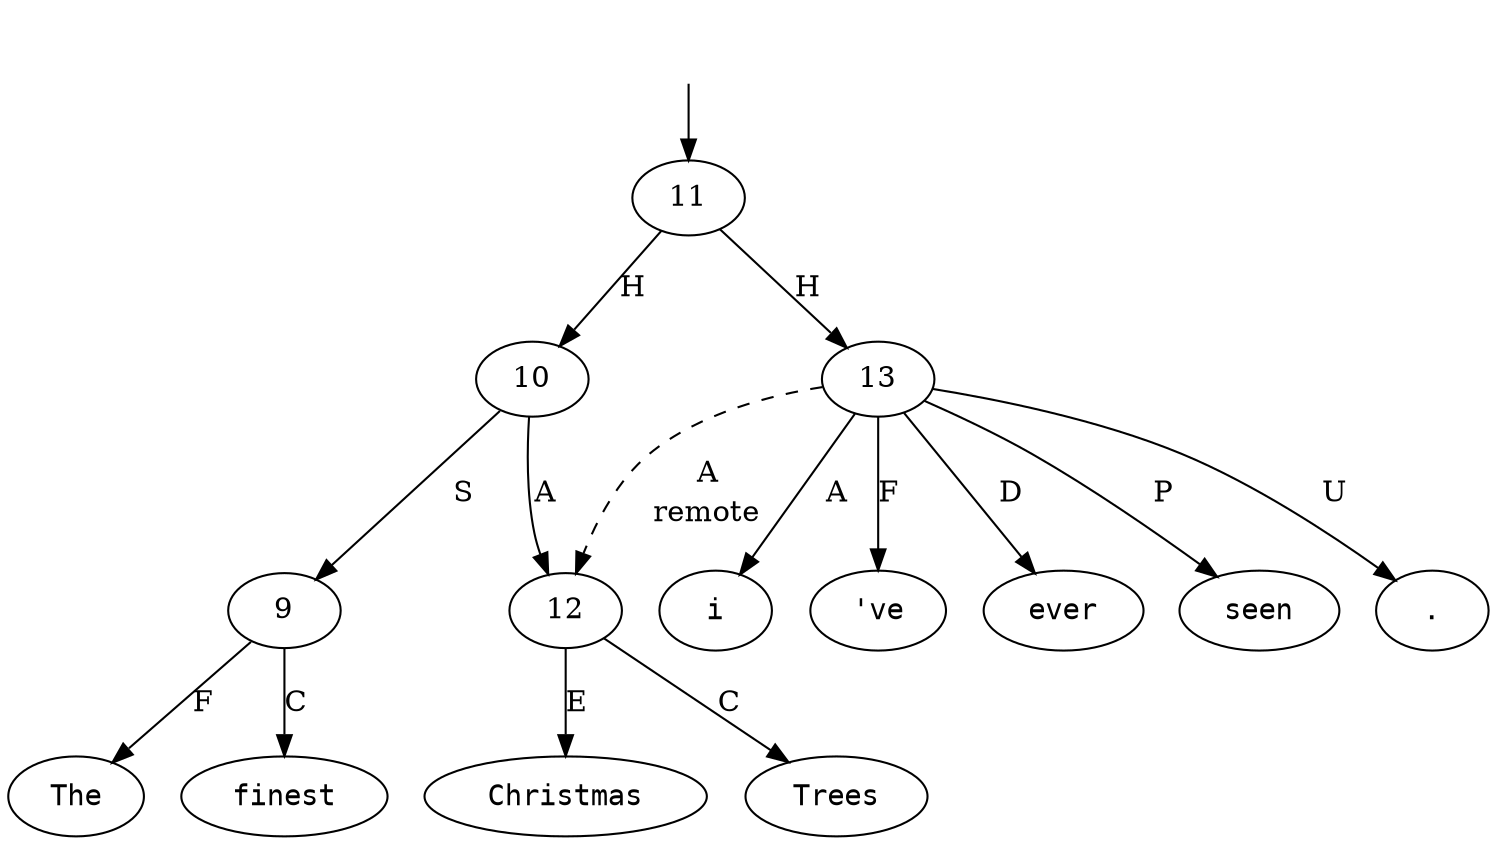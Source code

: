 digraph "192713-0001" {
  top [ style=invis ];
  top -> 11;
  0 [ shape=oval, label=<<table align="center" border="0" cellspacing="0"><tr><td colspan="2"><font face="Courier">The</font></td></tr></table>> ];
  1 [ shape=oval, label=<<table align="center" border="0" cellspacing="0"><tr><td colspan="2"><font face="Courier">finest</font></td></tr></table>> ];
  2 [ shape=oval, label=<<table align="center" border="0" cellspacing="0"><tr><td colspan="2"><font face="Courier">Christmas</font></td></tr></table>> ];
  3 [ shape=oval, label=<<table align="center" border="0" cellspacing="0"><tr><td colspan="2"><font face="Courier">Trees</font></td></tr></table>> ];
  4 [ shape=oval, label=<<table align="center" border="0" cellspacing="0"><tr><td colspan="2"><font face="Courier">i</font></td></tr></table>> ];
  5 [ shape=oval, label=<<table align="center" border="0" cellspacing="0"><tr><td colspan="2"><font face="Courier">&#x27;ve</font></td></tr></table>> ];
  6 [ shape=oval, label=<<table align="center" border="0" cellspacing="0"><tr><td colspan="2"><font face="Courier">ever</font></td></tr></table>> ];
  7 [ shape=oval, label=<<table align="center" border="0" cellspacing="0"><tr><td colspan="2"><font face="Courier">seen</font></td></tr></table>> ];
  8 [ shape=oval, label=<<table align="center" border="0" cellspacing="0"><tr><td colspan="2"><font face="Courier">.</font></td></tr></table>> ];
  9 -> 1 [ label="C" ];
  9 -> 0 [ label="F" ];
  10 -> 9 [ label="S" ];
  10 -> 12 [ label="A" ];
  11 -> 10 [ label="H" ];
  11 -> 13 [ label="H" ];
  12 -> 3 [ label="C" ];
  12 -> 2 [ label="E" ];
  13 -> 8 [ label="U" ];
  13 -> 12 [ label=<<table align="center" border="0" cellspacing="0"><tr><td colspan="1">A</td></tr><tr><td>remote</td></tr></table>>, style=dashed ];
  13 -> 7 [ label="P" ];
  13 -> 4 [ label="A" ];
  13 -> 5 [ label="F" ];
  13 -> 6 [ label="D" ];
}

